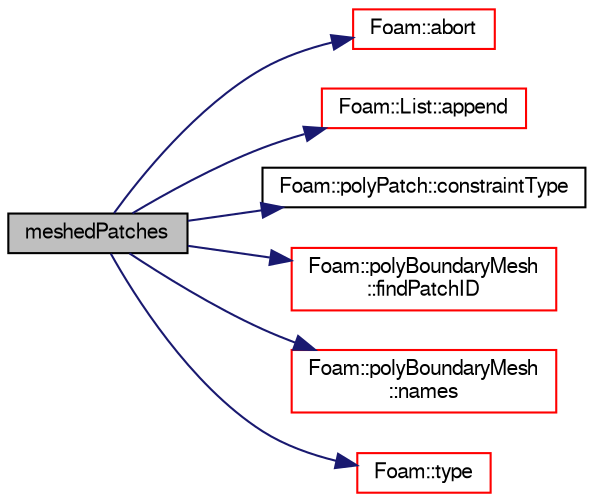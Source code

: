 digraph "meshedPatches"
{
  bgcolor="transparent";
  edge [fontname="FreeSans",fontsize="10",labelfontname="FreeSans",labelfontsize="10"];
  node [fontname="FreeSans",fontsize="10",shape=record];
  rankdir="LR";
  Node1 [label="meshedPatches",height=0.2,width=0.4,color="black", fillcolor="grey75", style="filled" fontcolor="black"];
  Node1 -> Node2 [color="midnightblue",fontsize="10",style="solid",fontname="FreeSans"];
  Node2 [label="Foam::abort",height=0.2,width=0.4,color="red",URL="$a10237.html#a447107a607d03e417307c203fa5fb44b"];
  Node1 -> Node3 [color="midnightblue",fontsize="10",style="solid",fontname="FreeSans"];
  Node3 [label="Foam::List::append",height=0.2,width=0.4,color="red",URL="$a01325.html#a399dd2bf0d9a32016717dc90126f016b",tooltip="Append an element at the end of the list. "];
  Node1 -> Node4 [color="midnightblue",fontsize="10",style="solid",fontname="FreeSans"];
  Node4 [label="Foam::polyPatch::constraintType",height=0.2,width=0.4,color="black",URL="$a01877.html#a94d41891ba1cc56cdc7b1b2e76107c02",tooltip="Return true if the given type is a constraint type. "];
  Node1 -> Node5 [color="midnightblue",fontsize="10",style="solid",fontname="FreeSans"];
  Node5 [label="Foam::polyBoundaryMesh\l::findPatchID",height=0.2,width=0.4,color="red",URL="$a01855.html#a6591fbb33e89d53c35c972523ac09e94",tooltip="Find patch index given a name. "];
  Node1 -> Node6 [color="midnightblue",fontsize="10",style="solid",fontname="FreeSans"];
  Node6 [label="Foam::polyBoundaryMesh\l::names",height=0.2,width=0.4,color="red",URL="$a01855.html#a627bcef4e891104ff8192574b673920b",tooltip="Return a list of patch names. "];
  Node1 -> Node7 [color="midnightblue",fontsize="10",style="solid",fontname="FreeSans"];
  Node7 [label="Foam::type",height=0.2,width=0.4,color="red",URL="$a10237.html#aec48583af672626378f501eb9fc32cd1",tooltip="Return the file type: DIRECTORY or FILE. "];
}
